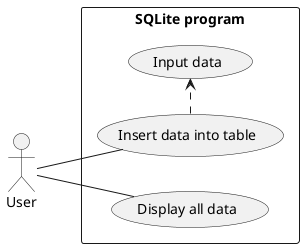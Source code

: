 @startuml
left to right direction
skinparam monochrome true
skinparam backgroundcolor transparent
skinparam packageStyle rectangle
actor User
rectangle "SQLite program" {
  User -- (Insert data into table)
  (Insert data into table) .> (Input data)
  User -- (Display all data)
}
@enduml
